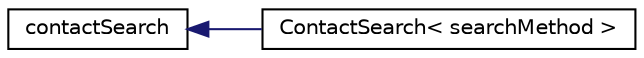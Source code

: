 digraph "Graphical Class Hierarchy"
{
 // LATEX_PDF_SIZE
  edge [fontname="Helvetica",fontsize="10",labelfontname="Helvetica",labelfontsize="10"];
  node [fontname="Helvetica",fontsize="10",shape=record];
  rankdir="LR";
  Node0 [label="contactSearch",height=0.2,width=0.4,color="black", fillcolor="white", style="filled",URL="$classpFlow_1_1contactSearch.html",tooltip=" "];
  Node0 -> Node1 [dir="back",color="midnightblue",fontsize="10",style="solid",fontname="Helvetica"];
  Node1 [label="ContactSearch\< searchMethod \>",height=0.2,width=0.4,color="black", fillcolor="white", style="filled",URL="$classpFlow_1_1ContactSearch.html",tooltip=" "];
}
